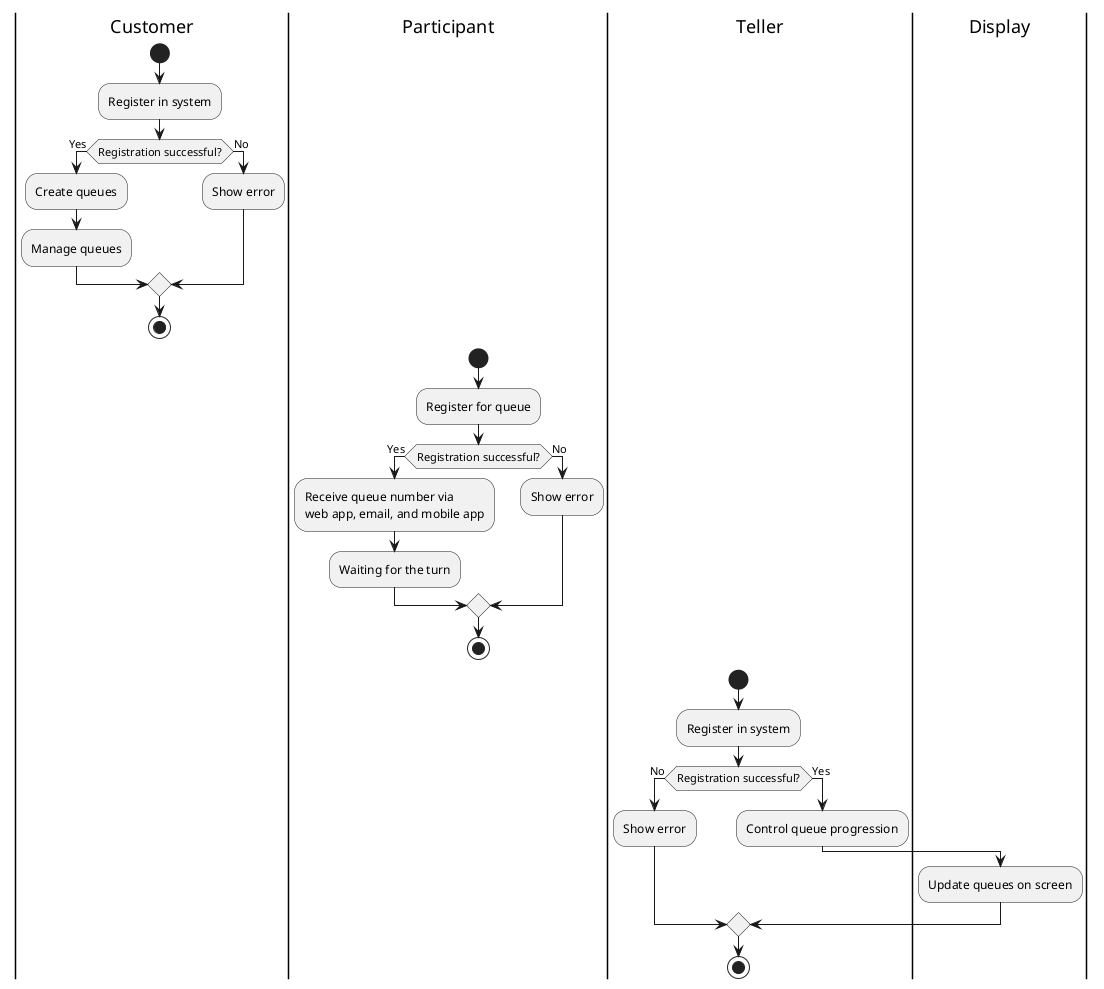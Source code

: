 @startuml
|Customer|
start
:Register in system;
if (Registration successful?) then (Yes)
    :Create queues;
    :Manage queues;
else (No)
    :Show error;
endif
stop

|Participant|
start
:Register for queue;
if (Registration successful?) then (Yes)
    :Receive queue number via\nweb app, email, and mobile app;
    :Waiting for the turn;
else (No)
    :Show error;
endif
stop

|Teller|
start
:Register in system;
if (Registration successful?) then (No)
    |Teller|
    :Show error;
else (Yes)
    :Control queue progression;
    |Display|
    :Update queues on screen;
endif
|Teller|
stop


@enduml
